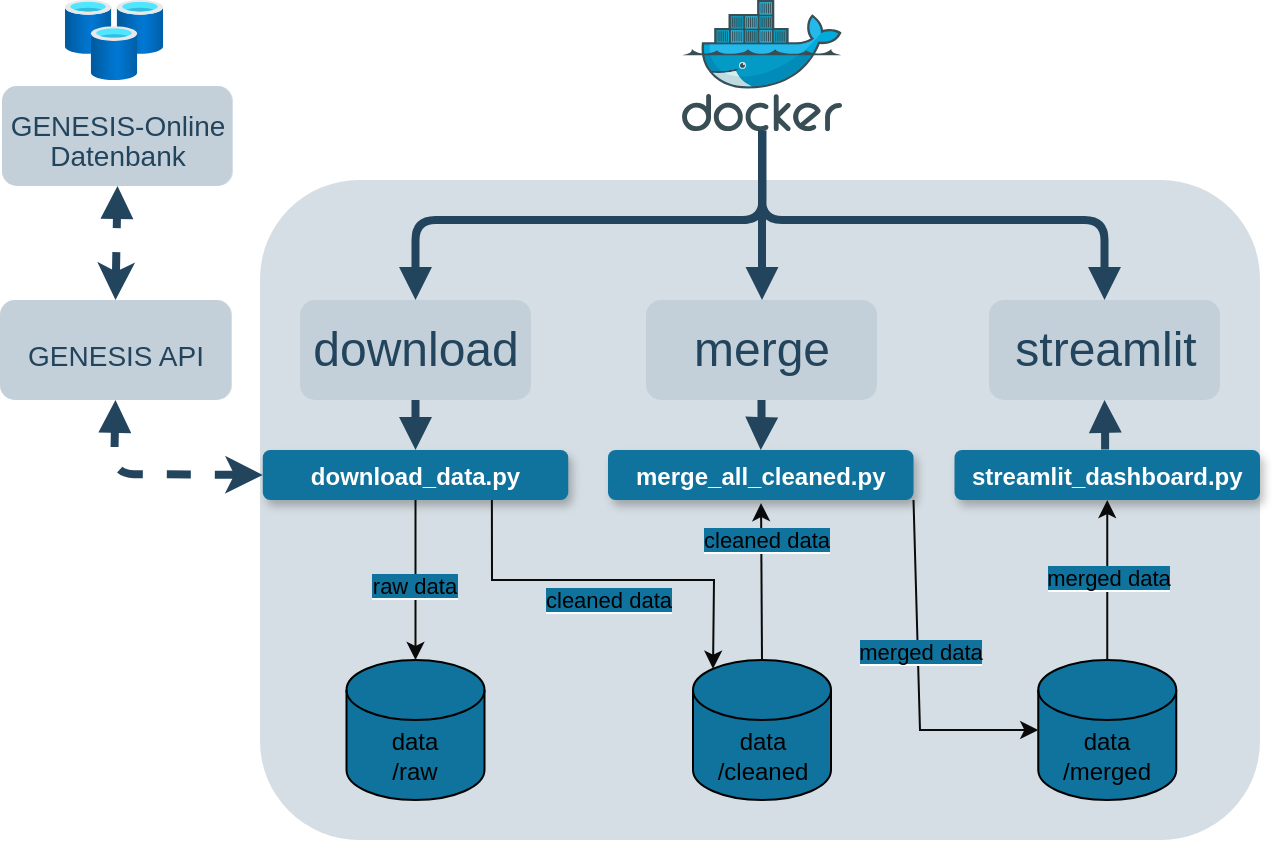 <mxfile version="24.7.8">
  <diagram id="MQPGRjlDrXxC_ctuYvKD" name="Seite-2">
    <mxGraphModel dx="161" dy="570" grid="1" gridSize="10" guides="1" tooltips="1" connect="1" arrows="1" fold="1" page="1" pageScale="1" pageWidth="827" pageHeight="1169" math="0" shadow="0">
      <root>
        <mxCell id="0" />
        <mxCell id="1" parent="0" />
        <mxCell id="ZWoC2uR3TbvdJAY8fxQg-15" value="" style="rounded=1;whiteSpace=wrap;html=1;strokeColor=none;fillColor=#BAC8D3;fontSize=24;fontColor=#23445D;align=center;opacity=60;" vertex="1" parent="1">
          <mxGeometry x="860" y="210" width="116" height="50" as="geometry" />
        </mxCell>
        <mxCell id="ZWoC2uR3TbvdJAY8fxQg-14" value="" style="rounded=1;whiteSpace=wrap;html=1;strokeColor=none;fillColor=#BAC8D3;fontSize=24;fontColor=#23445D;align=center;opacity=60;" vertex="1" parent="1">
          <mxGeometry x="861" y="103" width="115" height="50" as="geometry" />
        </mxCell>
        <mxCell id="YL_HhuLeIMzK-YCLCgM7-1" value="" style="rounded=1;whiteSpace=wrap;html=1;strokeColor=none;fillColor=#BAC8D3;fontSize=24;fontColor=#23445D;align=center;opacity=60;" parent="1" vertex="1">
          <mxGeometry x="990" y="150" width="500" height="330" as="geometry" />
        </mxCell>
        <mxCell id="Ga-NZqFG59m0xIWUAN_0-2" value="" style="image;sketch=0;aspect=fixed;html=1;points=[];align=center;fontSize=12;image=img/lib/mscae/Docker.svg;" parent="1" vertex="1">
          <mxGeometry x="1201" y="60" width="80" height="65.6" as="geometry" />
        </mxCell>
        <mxCell id="Ga-NZqFG59m0xIWUAN_0-3" value="streamlit" style="rounded=1;whiteSpace=wrap;html=1;strokeColor=none;fillColor=#BAC8D3;fontSize=24;fontColor=#23445D;align=center;opacity=60;" parent="1" vertex="1">
          <mxGeometry x="1354.5" y="210" width="115.5" height="50" as="geometry" />
        </mxCell>
        <mxCell id="5cDeSdExlu0vSiFQY6Vj-1" value="" style="edgeStyle=elbowEdgeStyle;elbow=vertical;strokeWidth=4;endArrow=block;endFill=1;fontStyle=1;strokeColor=#23445D;exitX=0.5;exitY=0.998;exitDx=0;exitDy=0;exitPerimeter=0;entryX=0.5;entryY=0;entryDx=0;entryDy=0;" parent="1" source="Ga-NZqFG59m0xIWUAN_0-2" target="Ga-NZqFG59m0xIWUAN_0-3" edge="1">
          <mxGeometry x="22" y="165.5" width="100" height="100" as="geometry">
            <mxPoint x="1195.34" y="125.928" as="sourcePoint" />
            <mxPoint x="1615.18" y="361.9" as="targetPoint" />
            <Array as="points">
              <mxPoint x="1314.5" y="170" />
            </Array>
          </mxGeometry>
        </mxCell>
        <mxCell id="5cDeSdExlu0vSiFQY6Vj-2" value="" style="edgeStyle=elbowEdgeStyle;elbow=vertical;strokeWidth=4;endArrow=block;endFill=1;fontStyle=1;strokeColor=#23445D;exitX=0.503;exitY=0.995;exitDx=0;exitDy=0;exitPerimeter=0;entryX=0.5;entryY=0;entryDx=0;entryDy=0;" parent="1" source="Ga-NZqFG59m0xIWUAN_0-2" target="KrwQzmzQ28-HR98bMBzi-10" edge="1">
          <mxGeometry x="22" y="165.5" width="100" height="100" as="geometry">
            <mxPoint x="1241" y="149.998" as="sourcePoint" />
            <mxPoint x="996.96" y="212.34" as="targetPoint" />
            <Array as="points">
              <mxPoint x="1120" y="170" />
            </Array>
          </mxGeometry>
        </mxCell>
        <mxCell id="5cDeSdExlu0vSiFQY6Vj-3" value="" style="edgeStyle=elbowEdgeStyle;elbow=vertical;strokeWidth=4;endArrow=block;endFill=1;fontStyle=1;strokeColor=#23445D;exitX=0.5;exitY=0.996;exitDx=0;exitDy=0;exitPerimeter=0;entryX=0.5;entryY=0;entryDx=0;entryDy=0;" parent="1" source="Ga-NZqFG59m0xIWUAN_0-2" edge="1">
          <mxGeometry x="22" y="165.5" width="100" height="100" as="geometry">
            <mxPoint x="1251" y="135" as="sourcePoint" />
            <mxPoint x="1241" y="210" as="targetPoint" />
            <Array as="points">
              <mxPoint x="1250" y="170" />
            </Array>
          </mxGeometry>
        </mxCell>
        <mxCell id="KrwQzmzQ28-HR98bMBzi-4" value="&lt;font color=&quot;#0a0a0a&quot;&gt;raw/&lt;/font&gt;" style="text;html=1;align=center;verticalAlign=middle;whiteSpace=wrap;rounded=0;" parent="1" vertex="1">
          <mxGeometry x="1211" y="410" width="60" height="30" as="geometry" />
        </mxCell>
        <mxCell id="KrwQzmzQ28-HR98bMBzi-6" value="&lt;font color=&quot;#0a0a0a&quot;&gt;raw/&lt;/font&gt;" style="text;html=1;align=center;verticalAlign=middle;whiteSpace=wrap;rounded=0;" parent="1" vertex="1">
          <mxGeometry x="1212.39" y="440" width="60" height="30" as="geometry" />
        </mxCell>
        <mxCell id="KrwQzmzQ28-HR98bMBzi-7" value="data&lt;br&gt;/merged" style="shape=cylinder3;whiteSpace=wrap;html=1;boundedLbl=1;backgroundOutline=1;size=15;fillColor=#10739E;" parent="1" vertex="1">
          <mxGeometry x="1379.13" y="390" width="69" height="70" as="geometry" />
        </mxCell>
        <mxCell id="KrwQzmzQ28-HR98bMBzi-8" value="data&lt;br&gt;/raw" style="shape=cylinder3;whiteSpace=wrap;html=1;boundedLbl=1;backgroundOutline=1;size=15;fillColor=#10739E;" parent="1" vertex="1">
          <mxGeometry x="1033.25" y="390" width="69" height="70" as="geometry" />
        </mxCell>
        <mxCell id="KrwQzmzQ28-HR98bMBzi-9" value="data&lt;br&gt;/cleaned" style="shape=cylinder3;whiteSpace=wrap;html=1;boundedLbl=1;backgroundOutline=1;size=15;fillColor=#10739E;" parent="1" vertex="1">
          <mxGeometry x="1206.5" y="390" width="69" height="70" as="geometry" />
        </mxCell>
        <mxCell id="KrwQzmzQ28-HR98bMBzi-10" value="download" style="rounded=1;whiteSpace=wrap;html=1;strokeColor=none;fillColor=#BAC8D3;fontSize=24;fontColor=#23445D;align=center;opacity=60;" parent="1" vertex="1">
          <mxGeometry x="1010" y="210" width="115.5" height="50" as="geometry" />
        </mxCell>
        <mxCell id="KrwQzmzQ28-HR98bMBzi-11" value="merge" style="rounded=1;whiteSpace=wrap;html=1;strokeColor=none;fillColor=#BAC8D3;fontSize=24;fontColor=#23445D;align=center;opacity=60;" parent="1" vertex="1">
          <mxGeometry x="1183" y="210" width="115.5" height="50" as="geometry" />
        </mxCell>
        <mxCell id="KrwQzmzQ28-HR98bMBzi-17" value="streamlit_dashboard.py" style="rounded=1;fillColor=#10739E;strokeColor=none;shadow=1;gradientColor=none;fontStyle=1;fontColor=#FFFFFF;fontSize=12;" parent="1" vertex="1">
          <mxGeometry x="1337.25" y="285" width="152.75" height="25" as="geometry" />
        </mxCell>
        <mxCell id="KrwQzmzQ28-HR98bMBzi-19" value="download_data.py" style="rounded=1;fillColor=#10739E;strokeColor=none;shadow=1;gradientColor=none;fontStyle=1;fontColor=#FFFFFF;fontSize=12;" parent="1" vertex="1">
          <mxGeometry x="991.38" y="285" width="152.75" height="25" as="geometry" />
        </mxCell>
        <mxCell id="KrwQzmzQ28-HR98bMBzi-20" value="merge_all_cleaned.py" style="rounded=1;fillColor=#10739E;strokeColor=none;shadow=1;gradientColor=none;fontStyle=1;fontColor=#FFFFFF;fontSize=12;" parent="1" vertex="1">
          <mxGeometry x="1164" y="285" width="152.75" height="25" as="geometry" />
        </mxCell>
        <mxCell id="KrwQzmzQ28-HR98bMBzi-22" value="" style="edgeStyle=elbowEdgeStyle;elbow=vertical;strokeWidth=4;endArrow=block;endFill=1;fontStyle=1;strokeColor=#23445D;exitX=0.5;exitY=1;exitDx=0;exitDy=0;entryX=0.5;entryY=0;entryDx=0;entryDy=0;" parent="1" source="KrwQzmzQ28-HR98bMBzi-10" target="KrwQzmzQ28-HR98bMBzi-19" edge="1">
          <mxGeometry x="22" y="165.5" width="100" height="100" as="geometry">
            <mxPoint x="1144.13" y="350" as="sourcePoint" />
            <mxPoint x="1144" y="370" as="targetPoint" />
          </mxGeometry>
        </mxCell>
        <mxCell id="KrwQzmzQ28-HR98bMBzi-23" value="" style="edgeStyle=elbowEdgeStyle;elbow=vertical;strokeWidth=4;endArrow=block;endFill=1;fontStyle=1;strokeColor=#23445D;exitX=0.5;exitY=1;exitDx=0;exitDy=0;entryX=0.5;entryY=0;entryDx=0;entryDy=0;" parent="1" source="KrwQzmzQ28-HR98bMBzi-11" target="KrwQzmzQ28-HR98bMBzi-20" edge="1">
          <mxGeometry x="22" y="165.5" width="100" height="100" as="geometry">
            <mxPoint x="1078" y="270" as="sourcePoint" />
            <mxPoint x="1078" y="295" as="targetPoint" />
          </mxGeometry>
        </mxCell>
        <mxCell id="KrwQzmzQ28-HR98bMBzi-24" value="" style="edgeStyle=elbowEdgeStyle;elbow=vertical;strokeWidth=4;endArrow=block;endFill=1;fontStyle=1;strokeColor=#23445D;exitX=0.493;exitY=-0.01;exitDx=0;exitDy=0;entryX=0.5;entryY=1;entryDx=0;entryDy=0;exitPerimeter=0;" parent="1" source="KrwQzmzQ28-HR98bMBzi-17" target="Ga-NZqFG59m0xIWUAN_0-3" edge="1">
          <mxGeometry x="22" y="165.5" width="100" height="100" as="geometry">
            <mxPoint x="1510" y="260.0" as="sourcePoint" />
            <mxPoint x="1510.458" y="286.9" as="targetPoint" />
          </mxGeometry>
        </mxCell>
        <mxCell id="KrwQzmzQ28-HR98bMBzi-25" value="" style="endArrow=classic;html=1;rounded=0;exitX=0.5;exitY=1;exitDx=0;exitDy=0;entryX=0.5;entryY=0;entryDx=0;entryDy=0;entryPerimeter=0;strokeColor=#0A0A0A;" parent="1" source="KrwQzmzQ28-HR98bMBzi-19" target="KrwQzmzQ28-HR98bMBzi-8" edge="1">
          <mxGeometry width="50" height="50" relative="1" as="geometry">
            <mxPoint x="1075.5" y="390" as="sourcePoint" />
            <mxPoint x="1125.5" y="340" as="targetPoint" />
          </mxGeometry>
        </mxCell>
        <mxCell id="KrwQzmzQ28-HR98bMBzi-28" value="&lt;span style=&quot;background-color: rgb(16, 115, 158);&quot;&gt;raw data&lt;/span&gt;" style="edgeLabel;html=1;align=center;verticalAlign=middle;resizable=0;points=[];" parent="KrwQzmzQ28-HR98bMBzi-25" vertex="1" connectable="0">
          <mxGeometry x="0.075" y="-1" relative="1" as="geometry">
            <mxPoint as="offset" />
          </mxGeometry>
        </mxCell>
        <mxCell id="KrwQzmzQ28-HR98bMBzi-26" value="" style="endArrow=classic;html=1;rounded=0;exitX=0.75;exitY=1;exitDx=0;exitDy=0;entryX=0.145;entryY=0;entryDx=0;entryDy=4.35;entryPerimeter=0;strokeColor=#0A0A0A;" parent="1" source="KrwQzmzQ28-HR98bMBzi-19" target="KrwQzmzQ28-HR98bMBzi-9" edge="1">
          <mxGeometry width="50" height="50" relative="1" as="geometry">
            <mxPoint x="1040" y="320" as="sourcePoint" />
            <mxPoint x="1045" y="400" as="targetPoint" />
            <Array as="points">
              <mxPoint x="1106" y="350" />
              <mxPoint x="1217" y="350" />
            </Array>
          </mxGeometry>
        </mxCell>
        <mxCell id="KrwQzmzQ28-HR98bMBzi-27" value="&lt;span style=&quot;background-color: rgb(16, 115, 158);&quot;&gt;cleaned data&lt;/span&gt;" style="edgeLabel;html=1;align=center;verticalAlign=middle;resizable=0;points=[];" parent="KrwQzmzQ28-HR98bMBzi-26" vertex="1" connectable="0">
          <mxGeometry x="0.012" relative="1" as="geometry">
            <mxPoint x="-1" y="10" as="offset" />
          </mxGeometry>
        </mxCell>
        <mxCell id="KrwQzmzQ28-HR98bMBzi-29" value="" style="endArrow=classic;html=1;rounded=0;entryX=0.501;entryY=1.062;entryDx=0;entryDy=0;entryPerimeter=0;exitX=0.5;exitY=0;exitDx=0;exitDy=0;exitPerimeter=0;strokeColor=#0A0A0A;" parent="1" source="KrwQzmzQ28-HR98bMBzi-9" target="KrwQzmzQ28-HR98bMBzi-20" edge="1">
          <mxGeometry width="50" height="50" relative="1" as="geometry">
            <mxPoint x="1240" y="340" as="sourcePoint" />
            <mxPoint x="1078" y="400" as="targetPoint" />
          </mxGeometry>
        </mxCell>
        <mxCell id="KrwQzmzQ28-HR98bMBzi-30" value="&lt;span style=&quot;background-color: rgb(16, 115, 158);&quot;&gt;cleaned data&lt;/span&gt;" style="edgeLabel;html=1;align=center;verticalAlign=middle;resizable=0;points=[];" parent="KrwQzmzQ28-HR98bMBzi-29" vertex="1" connectable="0">
          <mxGeometry x="0.075" y="-1" relative="1" as="geometry">
            <mxPoint x="1" y="-18" as="offset" />
          </mxGeometry>
        </mxCell>
        <mxCell id="KrwQzmzQ28-HR98bMBzi-31" value="" style="endArrow=classic;html=1;rounded=0;entryX=0;entryY=0.5;entryDx=0;entryDy=0;entryPerimeter=0;exitX=1;exitY=1;exitDx=0;exitDy=0;strokeColor=#0A0A0A;" parent="1" source="KrwQzmzQ28-HR98bMBzi-20" target="KrwQzmzQ28-HR98bMBzi-7" edge="1">
          <mxGeometry width="50" height="50" relative="1" as="geometry">
            <mxPoint x="1310" y="418" as="sourcePoint" />
            <mxPoint x="1310" y="340" as="targetPoint" />
            <Array as="points">
              <mxPoint x="1320" y="425" />
            </Array>
          </mxGeometry>
        </mxCell>
        <mxCell id="KrwQzmzQ28-HR98bMBzi-32" value="&lt;span style=&quot;background-color: rgb(16, 115, 158);&quot;&gt;merged data&lt;/span&gt;" style="edgeLabel;html=1;align=center;verticalAlign=middle;resizable=0;points=[];" parent="KrwQzmzQ28-HR98bMBzi-31" vertex="1" connectable="0">
          <mxGeometry x="0.075" y="-1" relative="1" as="geometry">
            <mxPoint x="1" y="-18" as="offset" />
          </mxGeometry>
        </mxCell>
        <mxCell id="KrwQzmzQ28-HR98bMBzi-35" value="" style="endArrow=classic;html=1;rounded=0;exitX=0.5;exitY=0;exitDx=0;exitDy=0;exitPerimeter=0;entryX=0.5;entryY=1;entryDx=0;entryDy=0;strokeColor=#0A0A0A;" parent="1" source="KrwQzmzQ28-HR98bMBzi-7" target="KrwQzmzQ28-HR98bMBzi-17" edge="1">
          <mxGeometry width="50" height="50" relative="1" as="geometry">
            <mxPoint x="1310" y="350" as="sourcePoint" />
            <mxPoint x="1360" y="300" as="targetPoint" />
          </mxGeometry>
        </mxCell>
        <mxCell id="KrwQzmzQ28-HR98bMBzi-36" value="&lt;span style=&quot;background-color: rgb(16, 115, 158);&quot;&gt;merged data&lt;/span&gt;" style="edgeLabel;html=1;align=center;verticalAlign=middle;resizable=0;points=[];" parent="KrwQzmzQ28-HR98bMBzi-35" vertex="1" connectable="0">
          <mxGeometry x="0.031" relative="1" as="geometry">
            <mxPoint as="offset" />
          </mxGeometry>
        </mxCell>
        <mxCell id="ZWoC2uR3TbvdJAY8fxQg-1" value="&lt;p style=&quot;line-height: 50%;&quot;&gt;&lt;font style=&quot;&quot;&gt;&lt;font style=&quot;font-size: 14px;&quot;&gt;GENESIS-Online Datenbank&lt;/font&gt;&lt;br&gt;&lt;/font&gt;&lt;/p&gt;" style="rounded=1;whiteSpace=wrap;html=1;strokeColor=none;fillColor=#BAC8D3;fontSize=24;fontColor=#23445D;align=center;opacity=60;" vertex="1" parent="1">
          <mxGeometry x="861" y="103" width="115.5" height="50" as="geometry" />
        </mxCell>
        <mxCell id="ZWoC2uR3TbvdJAY8fxQg-5" value="" style="endArrow=block;startArrow=classic;html=1;rounded=1;dashed=1;strokeColor=#23445D;strokeWidth=4;align=center;verticalAlign=middle;fontFamily=Helvetica;fontSize=11;fontColor=default;fontStyle=1;labelBackgroundColor=default;elbow=vertical;endFill=1;entryX=0.5;entryY=1;entryDx=0;entryDy=0;exitX=0.5;exitY=0;exitDx=0;exitDy=0;" edge="1" parent="1" source="ZWoC2uR3TbvdJAY8fxQg-13" target="ZWoC2uR3TbvdJAY8fxQg-1">
          <mxGeometry width="50" height="50" relative="1" as="geometry">
            <mxPoint x="910" y="210" as="sourcePoint" />
            <mxPoint x="1030" y="510" as="targetPoint" />
          </mxGeometry>
        </mxCell>
        <mxCell id="ZWoC2uR3TbvdJAY8fxQg-6" value="" style="endArrow=block;startArrow=classic;html=1;rounded=1;dashed=1;strokeColor=#23445D;strokeWidth=4;align=center;verticalAlign=middle;fontFamily=Helvetica;fontSize=11;fontColor=default;fontStyle=1;labelBackgroundColor=default;elbow=vertical;endFill=1;entryX=0.5;entryY=1;entryDx=0;entryDy=0;exitX=0;exitY=0.5;exitDx=0;exitDy=0;" edge="1" parent="1" source="KrwQzmzQ28-HR98bMBzi-19" target="ZWoC2uR3TbvdJAY8fxQg-13">
          <mxGeometry width="50" height="50" relative="1" as="geometry">
            <mxPoint x="917.51" y="340" as="sourcePoint" />
            <mxPoint x="910" y="250" as="targetPoint" />
            <Array as="points">
              <mxPoint x="917" y="297" />
            </Array>
          </mxGeometry>
        </mxCell>
        <mxCell id="ZWoC2uR3TbvdJAY8fxQg-13" value="&lt;font style=&quot;font-size: 14px;&quot;&gt;GENESIS API&lt;/font&gt;" style="rounded=1;whiteSpace=wrap;html=1;strokeColor=none;fillColor=#BAC8D3;fontSize=24;fontColor=#23445D;align=center;opacity=60;" vertex="1" parent="1">
          <mxGeometry x="860" y="210" width="115.5" height="50" as="geometry" />
        </mxCell>
        <mxCell id="ZWoC2uR3TbvdJAY8fxQg-16" value="" style="image;aspect=fixed;html=1;points=[];align=center;fontSize=12;image=img/lib/azure2/databases/Cache_Redis.svg;" vertex="1" parent="1">
          <mxGeometry x="892.39" y="60" width="49.23" height="40" as="geometry" />
        </mxCell>
      </root>
    </mxGraphModel>
  </diagram>
</mxfile>

